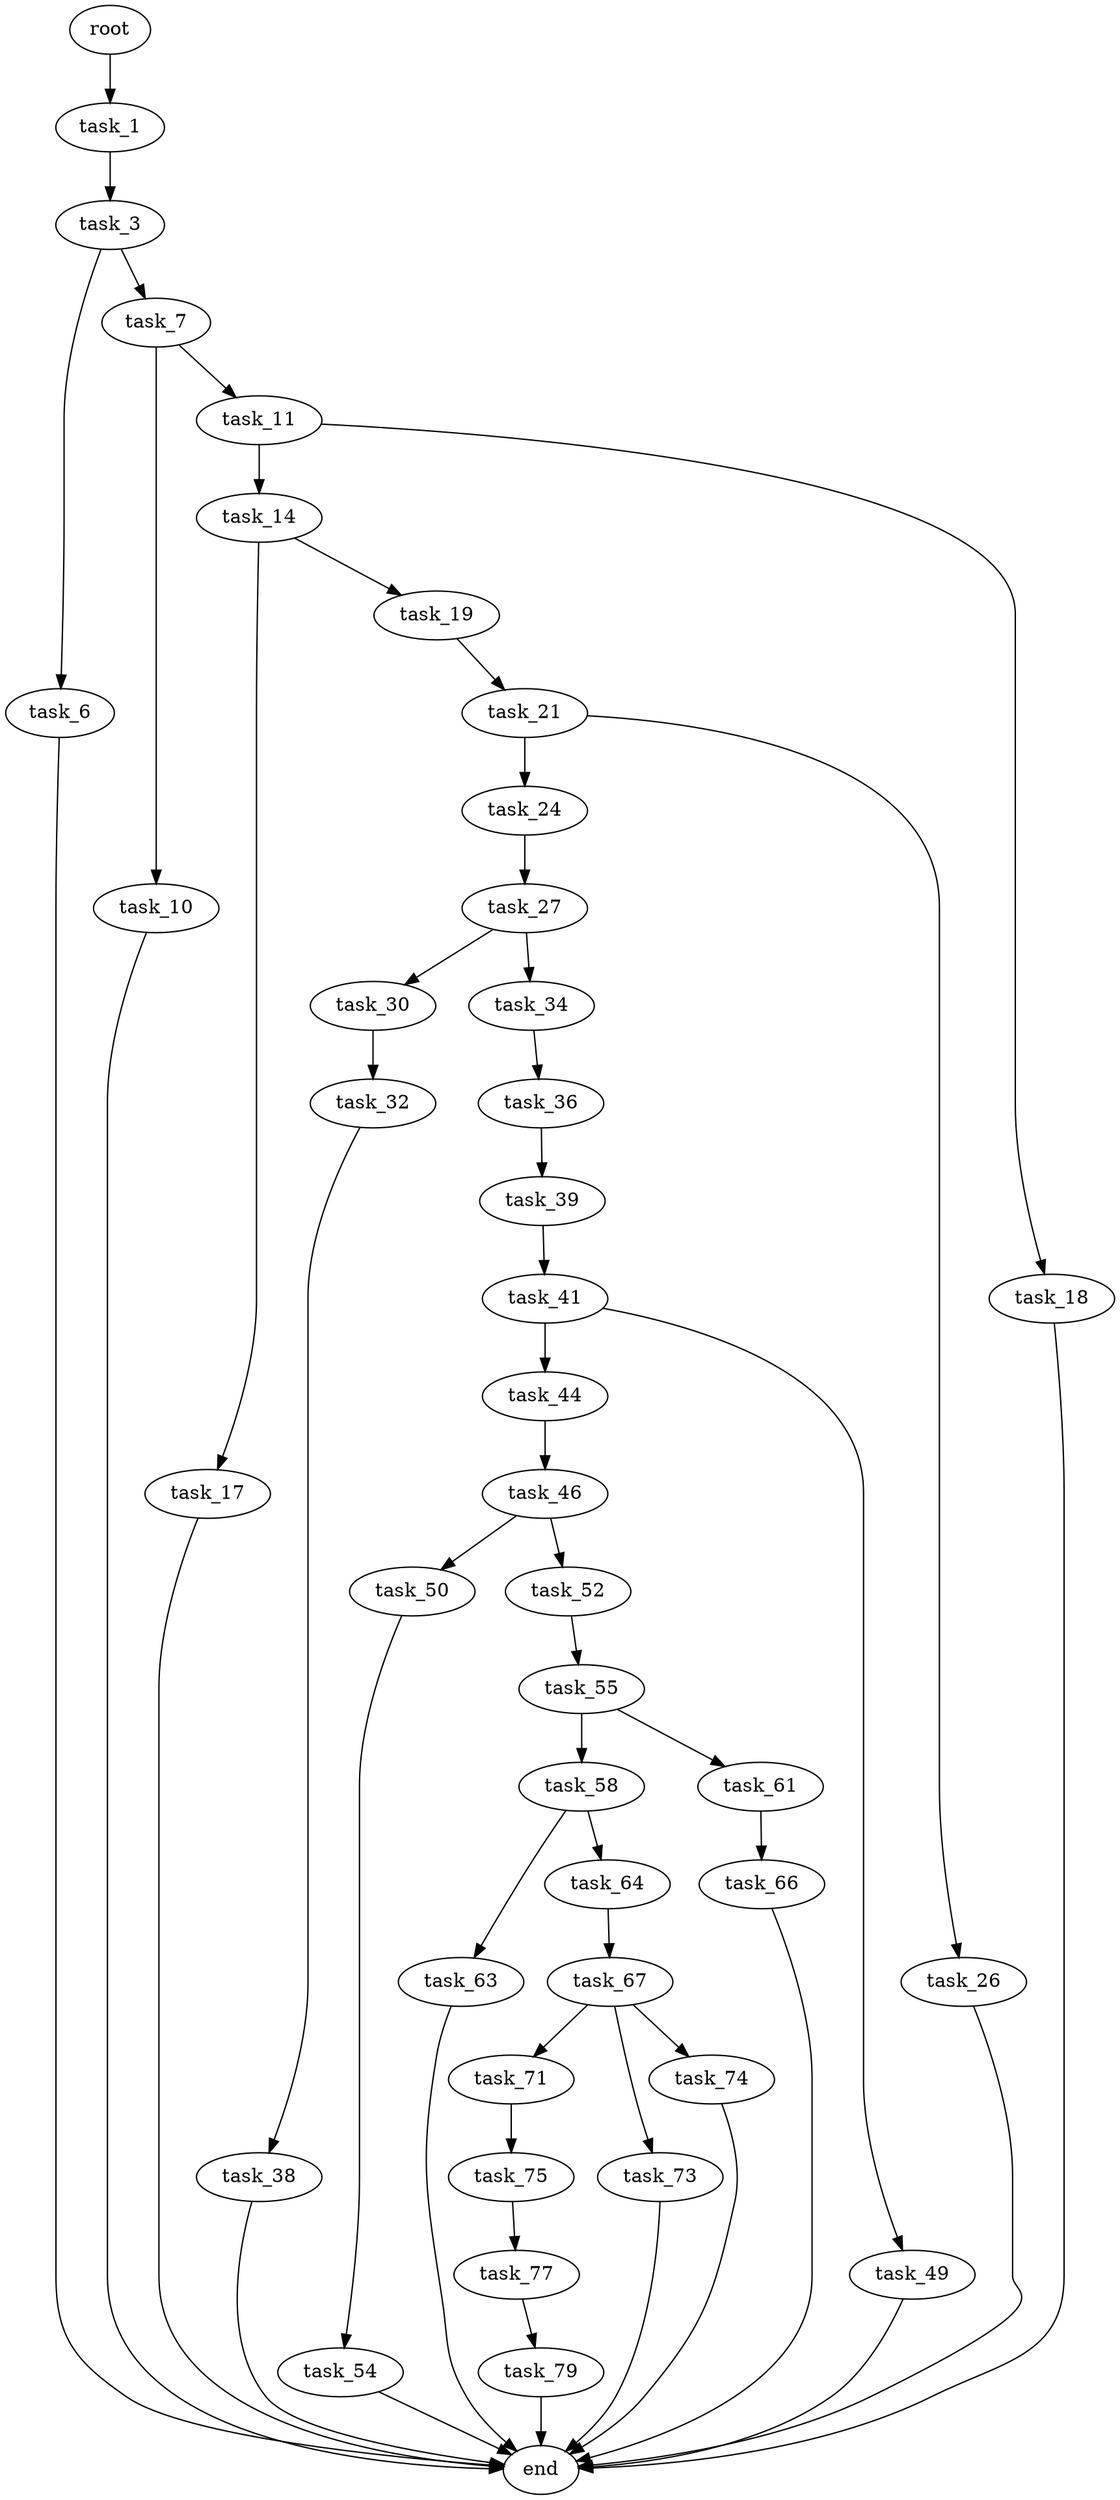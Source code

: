 digraph G {
  root [size="0.000000"];
  task_1 [size="134217728000.000000"];
  task_3 [size="368293445632.000000"];
  task_6 [size="549755813888.000000"];
  task_7 [size="59454982334.000000"];
  end [size="0.000000"];
  task_10 [size="29866544593.000000"];
  task_11 [size="134217728000.000000"];
  task_14 [size="651133974251.000000"];
  task_18 [size="768101792380.000000"];
  task_17 [size="4192297972.000000"];
  task_19 [size="231928233984.000000"];
  task_21 [size="28991029248.000000"];
  task_24 [size="352960174739.000000"];
  task_26 [size="13809137448.000000"];
  task_27 [size="782757789696.000000"];
  task_30 [size="18947402785.000000"];
  task_34 [size="1008162029.000000"];
  task_32 [size="231928233984.000000"];
  task_38 [size="28991029248.000000"];
  task_36 [size="405374990086.000000"];
  task_39 [size="782757789696.000000"];
  task_41 [size="134217728000.000000"];
  task_44 [size="15615879657.000000"];
  task_49 [size="771757265984.000000"];
  task_46 [size="27037917159.000000"];
  task_50 [size="12367525467.000000"];
  task_52 [size="842926566040.000000"];
  task_54 [size="368293445632.000000"];
  task_55 [size="28991029248.000000"];
  task_58 [size="99536391927.000000"];
  task_61 [size="2813031491.000000"];
  task_63 [size="231928233984.000000"];
  task_64 [size="20785217035.000000"];
  task_66 [size="134217728000.000000"];
  task_67 [size="1073741824000.000000"];
  task_71 [size="28991029248.000000"];
  task_73 [size="61728482195.000000"];
  task_74 [size="13474258594.000000"];
  task_75 [size="28991029248.000000"];
  task_77 [size="28991029248.000000"];
  task_79 [size="391160332342.000000"];

  root -> task_1 [size="1.000000"];
  task_1 -> task_3 [size="209715200.000000"];
  task_3 -> task_6 [size="411041792.000000"];
  task_3 -> task_7 [size="411041792.000000"];
  task_6 -> end [size="1.000000"];
  task_7 -> task_10 [size="75497472.000000"];
  task_7 -> task_11 [size="75497472.000000"];
  task_10 -> end [size="1.000000"];
  task_11 -> task_14 [size="209715200.000000"];
  task_11 -> task_18 [size="209715200.000000"];
  task_14 -> task_17 [size="679477248.000000"];
  task_14 -> task_19 [size="679477248.000000"];
  task_18 -> end [size="1.000000"];
  task_17 -> end [size="1.000000"];
  task_19 -> task_21 [size="301989888.000000"];
  task_21 -> task_24 [size="75497472.000000"];
  task_21 -> task_26 [size="75497472.000000"];
  task_24 -> task_27 [size="411041792.000000"];
  task_26 -> end [size="1.000000"];
  task_27 -> task_30 [size="679477248.000000"];
  task_27 -> task_34 [size="679477248.000000"];
  task_30 -> task_32 [size="301989888.000000"];
  task_34 -> task_36 [size="33554432.000000"];
  task_32 -> task_38 [size="301989888.000000"];
  task_38 -> end [size="1.000000"];
  task_36 -> task_39 [size="838860800.000000"];
  task_39 -> task_41 [size="679477248.000000"];
  task_41 -> task_44 [size="209715200.000000"];
  task_41 -> task_49 [size="209715200.000000"];
  task_44 -> task_46 [size="301989888.000000"];
  task_49 -> end [size="1.000000"];
  task_46 -> task_50 [size="679477248.000000"];
  task_46 -> task_52 [size="679477248.000000"];
  task_50 -> task_54 [size="679477248.000000"];
  task_52 -> task_55 [size="536870912.000000"];
  task_54 -> end [size="1.000000"];
  task_55 -> task_58 [size="75497472.000000"];
  task_55 -> task_61 [size="75497472.000000"];
  task_58 -> task_63 [size="209715200.000000"];
  task_58 -> task_64 [size="209715200.000000"];
  task_61 -> task_66 [size="209715200.000000"];
  task_63 -> end [size="1.000000"];
  task_64 -> task_67 [size="679477248.000000"];
  task_66 -> end [size="1.000000"];
  task_67 -> task_71 [size="838860800.000000"];
  task_67 -> task_73 [size="838860800.000000"];
  task_67 -> task_74 [size="838860800.000000"];
  task_71 -> task_75 [size="75497472.000000"];
  task_73 -> end [size="1.000000"];
  task_74 -> end [size="1.000000"];
  task_75 -> task_77 [size="75497472.000000"];
  task_77 -> task_79 [size="75497472.000000"];
  task_79 -> end [size="1.000000"];
}
